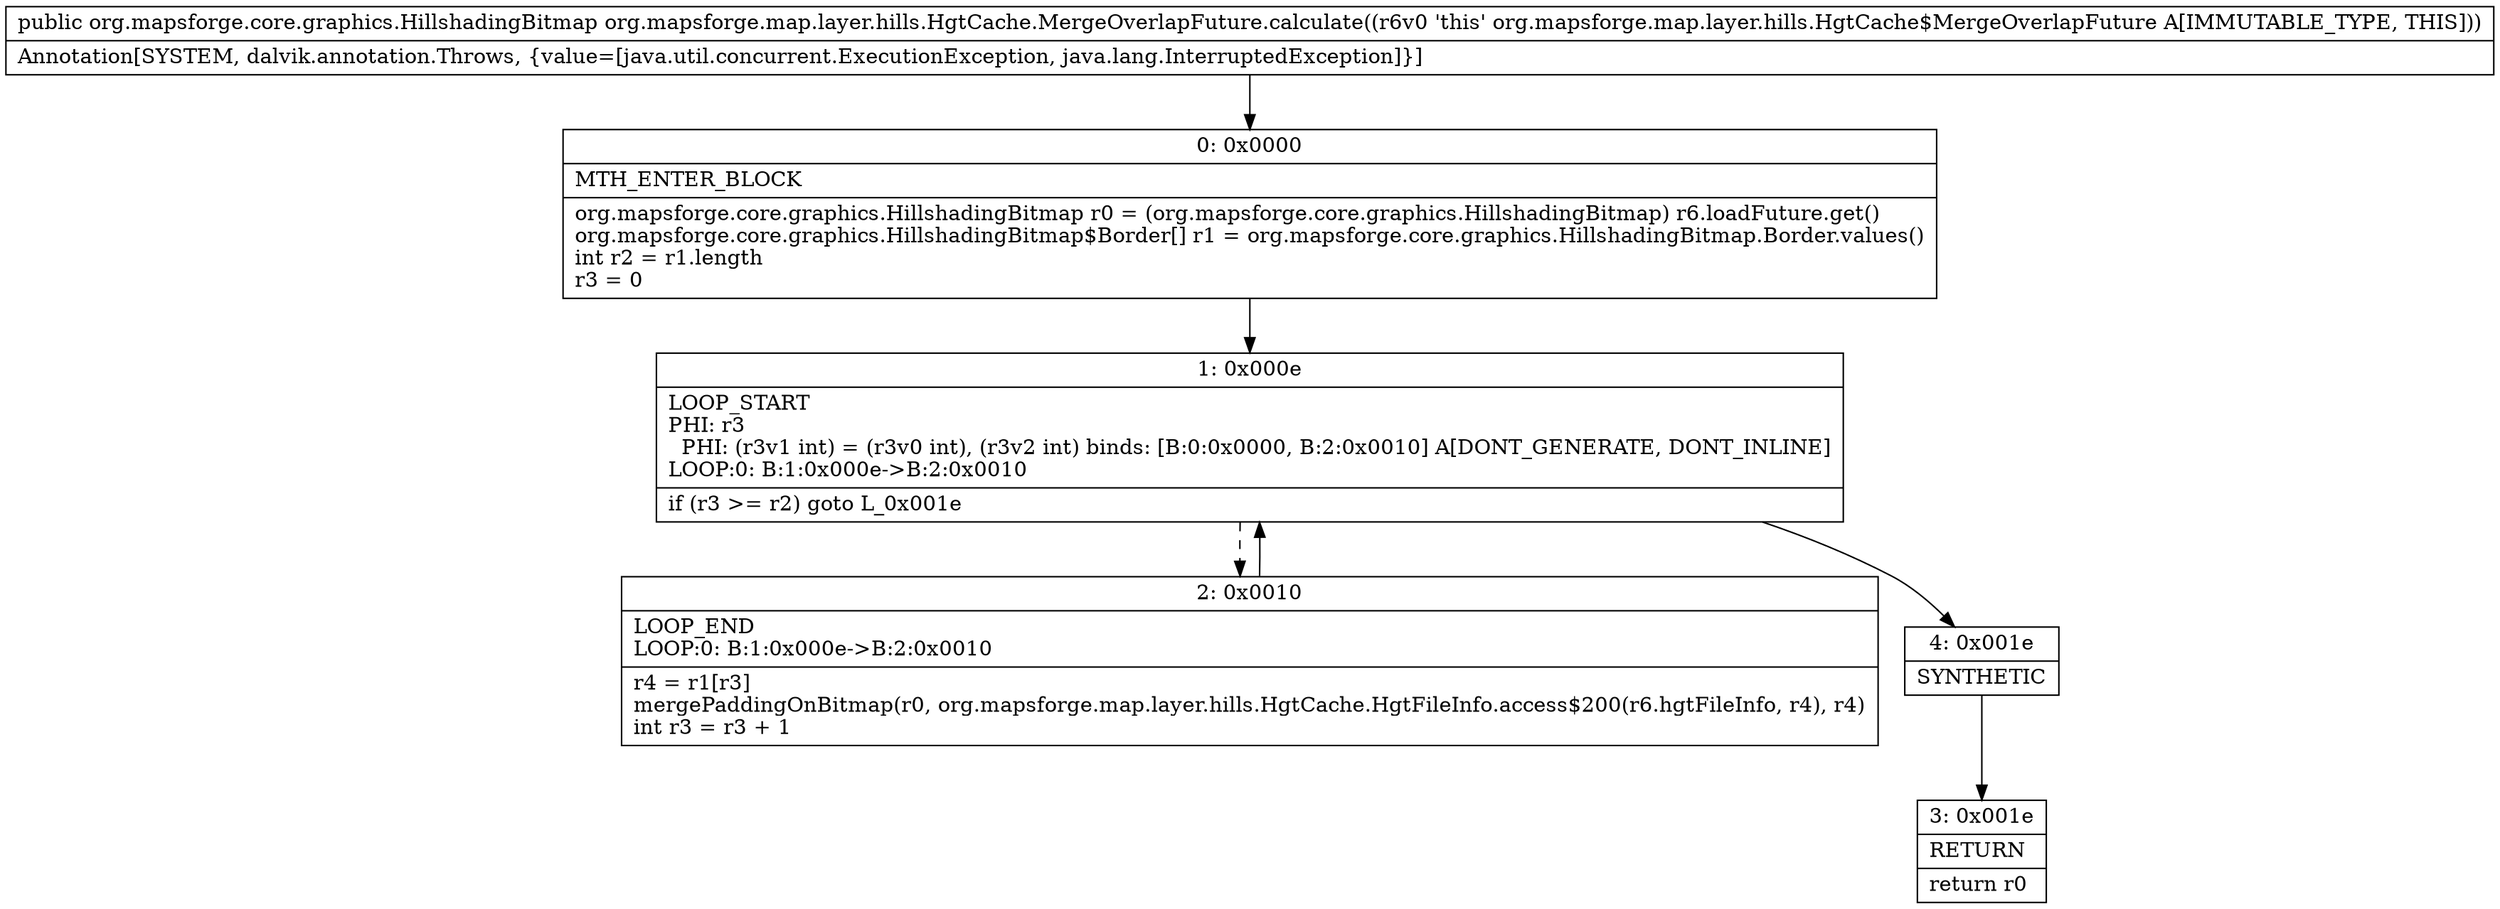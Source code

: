 digraph "CFG fororg.mapsforge.map.layer.hills.HgtCache.MergeOverlapFuture.calculate()Lorg\/mapsforge\/core\/graphics\/HillshadingBitmap;" {
Node_0 [shape=record,label="{0\:\ 0x0000|MTH_ENTER_BLOCK\l|org.mapsforge.core.graphics.HillshadingBitmap r0 = (org.mapsforge.core.graphics.HillshadingBitmap) r6.loadFuture.get()\lorg.mapsforge.core.graphics.HillshadingBitmap$Border[] r1 = org.mapsforge.core.graphics.HillshadingBitmap.Border.values()\lint r2 = r1.length\lr3 = 0\l}"];
Node_1 [shape=record,label="{1\:\ 0x000e|LOOP_START\lPHI: r3 \l  PHI: (r3v1 int) = (r3v0 int), (r3v2 int) binds: [B:0:0x0000, B:2:0x0010] A[DONT_GENERATE, DONT_INLINE]\lLOOP:0: B:1:0x000e\-\>B:2:0x0010\l|if (r3 \>= r2) goto L_0x001e\l}"];
Node_2 [shape=record,label="{2\:\ 0x0010|LOOP_END\lLOOP:0: B:1:0x000e\-\>B:2:0x0010\l|r4 = r1[r3]\lmergePaddingOnBitmap(r0, org.mapsforge.map.layer.hills.HgtCache.HgtFileInfo.access$200(r6.hgtFileInfo, r4), r4)\lint r3 = r3 + 1\l}"];
Node_3 [shape=record,label="{3\:\ 0x001e|RETURN\l|return r0\l}"];
Node_4 [shape=record,label="{4\:\ 0x001e|SYNTHETIC\l}"];
MethodNode[shape=record,label="{public org.mapsforge.core.graphics.HillshadingBitmap org.mapsforge.map.layer.hills.HgtCache.MergeOverlapFuture.calculate((r6v0 'this' org.mapsforge.map.layer.hills.HgtCache$MergeOverlapFuture A[IMMUTABLE_TYPE, THIS]))  | Annotation[SYSTEM, dalvik.annotation.Throws, \{value=[java.util.concurrent.ExecutionException, java.lang.InterruptedException]\}]\l}"];
MethodNode -> Node_0;
Node_0 -> Node_1;
Node_1 -> Node_2[style=dashed];
Node_1 -> Node_4;
Node_2 -> Node_1;
Node_4 -> Node_3;
}

